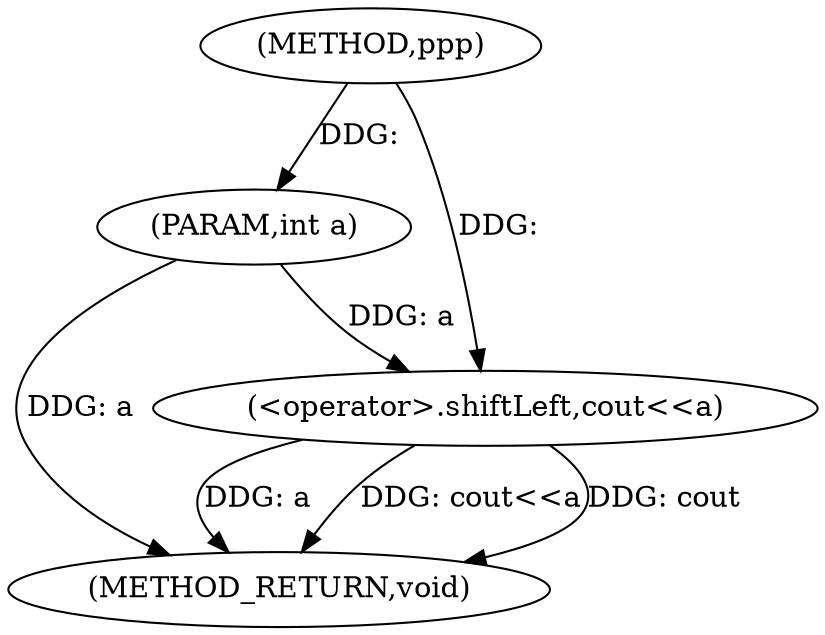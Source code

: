 digraph "ppp" {  
"1000112" [label = "(METHOD,ppp)" ]
"1000118" [label = "(METHOD_RETURN,void)" ]
"1000113" [label = "(PARAM,int a)" ]
"1000115" [label = "(<operator>.shiftLeft,cout<<a)" ]
  "1000113" -> "1000118"  [ label = "DDG: a"] 
  "1000115" -> "1000118"  [ label = "DDG: a"] 
  "1000115" -> "1000118"  [ label = "DDG: cout<<a"] 
  "1000115" -> "1000118"  [ label = "DDG: cout"] 
  "1000112" -> "1000113"  [ label = "DDG: "] 
  "1000112" -> "1000115"  [ label = "DDG: "] 
  "1000113" -> "1000115"  [ label = "DDG: a"] 
}
